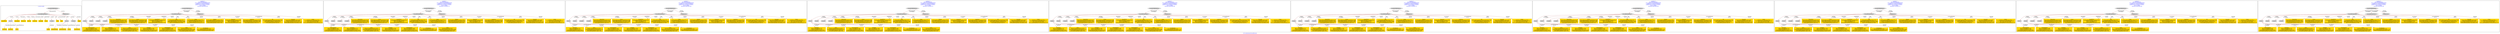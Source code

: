 digraph n0 {
fontcolor="blue"
remincross="true"
label="s23-s-national-portrait-gallery.json"
subgraph cluster_0 {
label="1-correct model"
n2[style="filled",color="white",fillcolor="lightgray",label="CulturalHeritageObject1"];
n3[shape="plaintext",style="filled",fillcolor="gold",label="DateOfWork"];
n4[style="filled",color="white",fillcolor="lightgray",label="Person1"];
n5[shape="plaintext",style="filled",fillcolor="gold",label="Description"];
n6[shape="plaintext",style="filled",fillcolor="gold",label="Dimension"];
n7[shape="plaintext",style="filled",fillcolor="gold",label="Medium"];
n8[shape="plaintext",style="filled",fillcolor="gold",label="CreditLine"];
n9[shape="plaintext",style="filled",fillcolor="gold",label="Copyright"];
n10[shape="plaintext",style="filled",fillcolor="gold",label="Owner"];
n11[style="filled",color="white",fillcolor="lightgray",label="Concept1"];
n12[shape="plaintext",style="filled",fillcolor="gold",label="Title"];
n13[shape="plaintext",style="filled",fillcolor="gold",label="Ref"];
n14[style="filled",color="white",fillcolor="lightgray",label="Person2"];
n15[style="filled",color="white",fillcolor="lightgray",label="Concept2"];
n16[shape="plaintext",style="filled",fillcolor="gold",label="birthDate"];
n17[shape="plaintext",style="filled",fillcolor="gold",label="deathDate"];
n18[shape="plaintext",style="filled",fillcolor="gold",label="Artist"];
n19[shape="plaintext",style="filled",fillcolor="gold",label="sitterBirthDate"];
n20[shape="plaintext",style="filled",fillcolor="gold",label="sitterDeathDate"];
n21[shape="plaintext",style="filled",fillcolor="gold",label="values"];
n22[style="filled",color="white",fillcolor="lightgray",label="EuropeanaAggregation1"];
n23[style="filled",color="white",fillcolor="lightgray",label="WebResource1"];
n24[shape="plaintext",style="filled",fillcolor="gold",label="Image"];
n25[shape="plaintext",style="filled",fillcolor="gold",label="values"];
n26[shape="plaintext",style="filled",fillcolor="gold",label="Classification"];
}
subgraph cluster_1 {
label="candidate 0\nlink coherence:0.875\nnode coherence:0.9166666666666666\nconfidence:0.7624072379765219\nmapping score:0.6708024126588407\ncost:221.96664\n-precision:0.88-recall:0.88"
n28[style="filled",color="white",fillcolor="lightgray",label="CulturalHeritageObject1"];
n29[style="filled",color="white",fillcolor="lightgray",label="Person1"];
n30[style="filled",color="white",fillcolor="lightgray",label="Person2"];
n31[style="filled",color="white",fillcolor="lightgray",label="Concept1"];
n32[style="filled",color="white",fillcolor="lightgray",label="Concept2"];
n33[style="filled",color="white",fillcolor="lightgray",label="EuropeanaAggregation1"];
n34[style="filled",color="white",fillcolor="lightgray",label="WebResource1"];
n35[shape="plaintext",style="filled",fillcolor="gold",label="sitterDeathDate\n[Person,dateOfBirth,0.442]\n[Person,dateOfDeath,0.438]\n[CulturalHeritageObject,extent,0.093]\n[CulturalHeritageObject,description,0.027]"];
n36[shape="plaintext",style="filled",fillcolor="gold",label="deathDate\n[Person,dateOfDeath,0.72]\n[Person,dateOfBirth,0.215]\n[CulturalHeritageObject,extent,0.041]\n[CulturalHeritageObject,description,0.023]"];
n37[shape="plaintext",style="filled",fillcolor="gold",label="Classification\n[Concept,prefLabel,0.819]\n[CulturalHeritageObject,description,0.091]\n[Person,biographicalInformation,0.09]"];
n38[shape="plaintext",style="filled",fillcolor="gold",label="Artist\n[Person,nameOfThePerson,0.823]\n[CulturalHeritageObject,description,0.075]\n[CulturalHeritageObject,title,0.06]\n[CulturalHeritageObject,rights,0.042]"];
n39[shape="plaintext",style="filled",fillcolor="gold",label="Description\n[CulturalHeritageObject,description,0.811]\n[Person,biographicalInformation,0.138]\n[CulturalHeritageObject,provenance,0.029]\n[CulturalHeritageObject,title,0.021]"];
n40[shape="plaintext",style="filled",fillcolor="gold",label="Owner\n[CulturalHeritageObject,rightsHolder,0.508]\n[CulturalHeritageObject,provenance,0.436]\n[CulturalHeritageObject,description,0.043]\n[CulturalHeritageObject,title,0.013]"];
n41[shape="plaintext",style="filled",fillcolor="gold",label="DateOfWork\n[CulturalHeritageObject,created,0.819]\n[Person,dateOfDeath,0.07]\n[Person,dateOfBirth,0.07]\n[CulturalHeritageObject,description,0.041]"];
n42[shape="plaintext",style="filled",fillcolor="gold",label="Title\n[CulturalHeritageObject,title,0.707]\n[CulturalHeritageObject,description,0.142]\n[CulturalHeritageObject,provenance,0.082]\n[Person,nameOfThePerson,0.069]"];
n43[shape="plaintext",style="filled",fillcolor="gold",label="values\n[CulturalHeritageObject,title,0.577]\n[CulturalHeritageObject,description,0.205]\n[Person,nameOfThePerson,0.142]\n[CulturalHeritageObject,provenance,0.076]"];
n44[shape="plaintext",style="filled",fillcolor="gold",label="Medium\n[CulturalHeritageObject,medium,0.892]\n[CulturalHeritageObject,description,0.103]\n[Person,biographicalInformation,0.004]\n[CulturalHeritageObject,extent,0.001]"];
n45[shape="plaintext",style="filled",fillcolor="gold",label="Image\n[WebResource,classLink,0.976]\n[Document,columnSubClassOfLink,0.015]\n[Document,classLink,0.009]\n[CulturalHeritageObject,accessionNumber,0.0]"];
n46[shape="plaintext",style="filled",fillcolor="gold",label="Dimension\n[CulturalHeritageObject,extent,0.958]\n[Person,dateOfDeath,0.026]\n[Person,dateOfBirth,0.014]\n[Person,biographicalInformation,0.003]"];
n47[shape="plaintext",style="filled",fillcolor="gold",label="CreditLine\n[CulturalHeritageObject,provenance,0.631]\n[CulturalHeritageObject,rightsHolder,0.293]\n[CulturalHeritageObject,description,0.06]\n[CulturalHeritageObject,title,0.017]"];
n48[shape="plaintext",style="filled",fillcolor="gold",label="Ref\n[CulturalHeritageObject,accessionNumber,0.999]\n[CulturalHeritageObject,extent,0.001]\n[CulturalHeritageObject,rightsHolder,0.0]\n[CulturalHeritageObject,title,0.0]"];
n49[shape="plaintext",style="filled",fillcolor="gold",label="sitterBirthDate\n[Person,dateOfBirth,0.468]\n[Person,dateOfDeath,0.431]\n[CulturalHeritageObject,extent,0.081]\n[CulturalHeritageObject,description,0.02]"];
n50[shape="plaintext",style="filled",fillcolor="gold",label="Copyright\n[CulturalHeritageObject,rights,0.835]\n[Person,nameOfThePerson,0.098]\n[CulturalHeritageObject,provenance,0.037]\n[CulturalHeritageObject,description,0.03]"];
n51[shape="plaintext",style="filled",fillcolor="gold",label="values\n[Concept,prefLabel,0.941]\n[CulturalHeritageObject,description,0.048]\n[Person,biographicalInformation,0.008]\n[CulturalHeritageObject,title,0.002]"];
n52[shape="plaintext",style="filled",fillcolor="gold",label="birthDate\n[Person,dateOfBirth,0.796]\n[Person,dateOfDeath,0.151]\n[CulturalHeritageObject,description,0.028]\n[CulturalHeritageObject,extent,0.025]"];
}
subgraph cluster_2 {
label="candidate 1\nlink coherence:0.875\nnode coherence:0.9166666666666666\nconfidence:0.7624072379765219\nmapping score:0.6708024126588407\ncost:221.96664\n-precision:0.79-recall:0.79"
n54[style="filled",color="white",fillcolor="lightgray",label="CulturalHeritageObject1"];
n55[style="filled",color="white",fillcolor="lightgray",label="Person1"];
n56[style="filled",color="white",fillcolor="lightgray",label="Person2"];
n57[style="filled",color="white",fillcolor="lightgray",label="Concept1"];
n58[style="filled",color="white",fillcolor="lightgray",label="Concept2"];
n59[style="filled",color="white",fillcolor="lightgray",label="EuropeanaAggregation1"];
n60[style="filled",color="white",fillcolor="lightgray",label="WebResource1"];
n61[shape="plaintext",style="filled",fillcolor="gold",label="sitterDeathDate\n[Person,dateOfBirth,0.442]\n[Person,dateOfDeath,0.438]\n[CulturalHeritageObject,extent,0.093]\n[CulturalHeritageObject,description,0.027]"];
n62[shape="plaintext",style="filled",fillcolor="gold",label="deathDate\n[Person,dateOfDeath,0.72]\n[Person,dateOfBirth,0.215]\n[CulturalHeritageObject,extent,0.041]\n[CulturalHeritageObject,description,0.023]"];
n63[shape="plaintext",style="filled",fillcolor="gold",label="values\n[Concept,prefLabel,0.941]\n[CulturalHeritageObject,description,0.048]\n[Person,biographicalInformation,0.008]\n[CulturalHeritageObject,title,0.002]"];
n64[shape="plaintext",style="filled",fillcolor="gold",label="Artist\n[Person,nameOfThePerson,0.823]\n[CulturalHeritageObject,description,0.075]\n[CulturalHeritageObject,title,0.06]\n[CulturalHeritageObject,rights,0.042]"];
n65[shape="plaintext",style="filled",fillcolor="gold",label="Description\n[CulturalHeritageObject,description,0.811]\n[Person,biographicalInformation,0.138]\n[CulturalHeritageObject,provenance,0.029]\n[CulturalHeritageObject,title,0.021]"];
n66[shape="plaintext",style="filled",fillcolor="gold",label="Owner\n[CulturalHeritageObject,rightsHolder,0.508]\n[CulturalHeritageObject,provenance,0.436]\n[CulturalHeritageObject,description,0.043]\n[CulturalHeritageObject,title,0.013]"];
n67[shape="plaintext",style="filled",fillcolor="gold",label="DateOfWork\n[CulturalHeritageObject,created,0.819]\n[Person,dateOfDeath,0.07]\n[Person,dateOfBirth,0.07]\n[CulturalHeritageObject,description,0.041]"];
n68[shape="plaintext",style="filled",fillcolor="gold",label="Title\n[CulturalHeritageObject,title,0.707]\n[CulturalHeritageObject,description,0.142]\n[CulturalHeritageObject,provenance,0.082]\n[Person,nameOfThePerson,0.069]"];
n69[shape="plaintext",style="filled",fillcolor="gold",label="values\n[CulturalHeritageObject,title,0.577]\n[CulturalHeritageObject,description,0.205]\n[Person,nameOfThePerson,0.142]\n[CulturalHeritageObject,provenance,0.076]"];
n70[shape="plaintext",style="filled",fillcolor="gold",label="Medium\n[CulturalHeritageObject,medium,0.892]\n[CulturalHeritageObject,description,0.103]\n[Person,biographicalInformation,0.004]\n[CulturalHeritageObject,extent,0.001]"];
n71[shape="plaintext",style="filled",fillcolor="gold",label="Image\n[WebResource,classLink,0.976]\n[Document,columnSubClassOfLink,0.015]\n[Document,classLink,0.009]\n[CulturalHeritageObject,accessionNumber,0.0]"];
n72[shape="plaintext",style="filled",fillcolor="gold",label="Dimension\n[CulturalHeritageObject,extent,0.958]\n[Person,dateOfDeath,0.026]\n[Person,dateOfBirth,0.014]\n[Person,biographicalInformation,0.003]"];
n73[shape="plaintext",style="filled",fillcolor="gold",label="CreditLine\n[CulturalHeritageObject,provenance,0.631]\n[CulturalHeritageObject,rightsHolder,0.293]\n[CulturalHeritageObject,description,0.06]\n[CulturalHeritageObject,title,0.017]"];
n74[shape="plaintext",style="filled",fillcolor="gold",label="Ref\n[CulturalHeritageObject,accessionNumber,0.999]\n[CulturalHeritageObject,extent,0.001]\n[CulturalHeritageObject,rightsHolder,0.0]\n[CulturalHeritageObject,title,0.0]"];
n75[shape="plaintext",style="filled",fillcolor="gold",label="sitterBirthDate\n[Person,dateOfBirth,0.468]\n[Person,dateOfDeath,0.431]\n[CulturalHeritageObject,extent,0.081]\n[CulturalHeritageObject,description,0.02]"];
n76[shape="plaintext",style="filled",fillcolor="gold",label="Classification\n[Concept,prefLabel,0.819]\n[CulturalHeritageObject,description,0.091]\n[Person,biographicalInformation,0.09]"];
n77[shape="plaintext",style="filled",fillcolor="gold",label="Copyright\n[CulturalHeritageObject,rights,0.835]\n[Person,nameOfThePerson,0.098]\n[CulturalHeritageObject,provenance,0.037]\n[CulturalHeritageObject,description,0.03]"];
n78[shape="plaintext",style="filled",fillcolor="gold",label="birthDate\n[Person,dateOfBirth,0.796]\n[Person,dateOfDeath,0.151]\n[CulturalHeritageObject,description,0.028]\n[CulturalHeritageObject,extent,0.025]"];
}
subgraph cluster_3 {
label="candidate 2\nlink coherence:0.875\nnode coherence:0.9166666666666666\nconfidence:0.7624072379765219\nmapping score:0.6708024126588407\ncost:221.96664\n-precision:0.88-recall:0.88"
n80[style="filled",color="white",fillcolor="lightgray",label="CulturalHeritageObject1"];
n81[style="filled",color="white",fillcolor="lightgray",label="Person1"];
n82[style="filled",color="white",fillcolor="lightgray",label="Person2"];
n83[style="filled",color="white",fillcolor="lightgray",label="Concept1"];
n84[style="filled",color="white",fillcolor="lightgray",label="Concept2"];
n85[style="filled",color="white",fillcolor="lightgray",label="EuropeanaAggregation1"];
n86[style="filled",color="white",fillcolor="lightgray",label="WebResource1"];
n87[shape="plaintext",style="filled",fillcolor="gold",label="deathDate\n[Person,dateOfDeath,0.72]\n[Person,dateOfBirth,0.215]\n[CulturalHeritageObject,extent,0.041]\n[CulturalHeritageObject,description,0.023]"];
n88[shape="plaintext",style="filled",fillcolor="gold",label="Classification\n[Concept,prefLabel,0.819]\n[CulturalHeritageObject,description,0.091]\n[Person,biographicalInformation,0.09]"];
n89[shape="plaintext",style="filled",fillcolor="gold",label="Artist\n[Person,nameOfThePerson,0.823]\n[CulturalHeritageObject,description,0.075]\n[CulturalHeritageObject,title,0.06]\n[CulturalHeritageObject,rights,0.042]"];
n90[shape="plaintext",style="filled",fillcolor="gold",label="Description\n[CulturalHeritageObject,description,0.811]\n[Person,biographicalInformation,0.138]\n[CulturalHeritageObject,provenance,0.029]\n[CulturalHeritageObject,title,0.021]"];
n91[shape="plaintext",style="filled",fillcolor="gold",label="Owner\n[CulturalHeritageObject,rightsHolder,0.508]\n[CulturalHeritageObject,provenance,0.436]\n[CulturalHeritageObject,description,0.043]\n[CulturalHeritageObject,title,0.013]"];
n92[shape="plaintext",style="filled",fillcolor="gold",label="DateOfWork\n[CulturalHeritageObject,created,0.819]\n[Person,dateOfDeath,0.07]\n[Person,dateOfBirth,0.07]\n[CulturalHeritageObject,description,0.041]"];
n93[shape="plaintext",style="filled",fillcolor="gold",label="Title\n[CulturalHeritageObject,title,0.707]\n[CulturalHeritageObject,description,0.142]\n[CulturalHeritageObject,provenance,0.082]\n[Person,nameOfThePerson,0.069]"];
n94[shape="plaintext",style="filled",fillcolor="gold",label="values\n[CulturalHeritageObject,title,0.577]\n[CulturalHeritageObject,description,0.205]\n[Person,nameOfThePerson,0.142]\n[CulturalHeritageObject,provenance,0.076]"];
n95[shape="plaintext",style="filled",fillcolor="gold",label="sitterDeathDate\n[Person,dateOfBirth,0.442]\n[Person,dateOfDeath,0.438]\n[CulturalHeritageObject,extent,0.093]\n[CulturalHeritageObject,description,0.027]"];
n96[shape="plaintext",style="filled",fillcolor="gold",label="Medium\n[CulturalHeritageObject,medium,0.892]\n[CulturalHeritageObject,description,0.103]\n[Person,biographicalInformation,0.004]\n[CulturalHeritageObject,extent,0.001]"];
n97[shape="plaintext",style="filled",fillcolor="gold",label="Image\n[WebResource,classLink,0.976]\n[Document,columnSubClassOfLink,0.015]\n[Document,classLink,0.009]\n[CulturalHeritageObject,accessionNumber,0.0]"];
n98[shape="plaintext",style="filled",fillcolor="gold",label="Dimension\n[CulturalHeritageObject,extent,0.958]\n[Person,dateOfDeath,0.026]\n[Person,dateOfBirth,0.014]\n[Person,biographicalInformation,0.003]"];
n99[shape="plaintext",style="filled",fillcolor="gold",label="CreditLine\n[CulturalHeritageObject,provenance,0.631]\n[CulturalHeritageObject,rightsHolder,0.293]\n[CulturalHeritageObject,description,0.06]\n[CulturalHeritageObject,title,0.017]"];
n100[shape="plaintext",style="filled",fillcolor="gold",label="Ref\n[CulturalHeritageObject,accessionNumber,0.999]\n[CulturalHeritageObject,extent,0.001]\n[CulturalHeritageObject,rightsHolder,0.0]\n[CulturalHeritageObject,title,0.0]"];
n101[shape="plaintext",style="filled",fillcolor="gold",label="sitterBirthDate\n[Person,dateOfBirth,0.468]\n[Person,dateOfDeath,0.431]\n[CulturalHeritageObject,extent,0.081]\n[CulturalHeritageObject,description,0.02]"];
n102[shape="plaintext",style="filled",fillcolor="gold",label="Copyright\n[CulturalHeritageObject,rights,0.835]\n[Person,nameOfThePerson,0.098]\n[CulturalHeritageObject,provenance,0.037]\n[CulturalHeritageObject,description,0.03]"];
n103[shape="plaintext",style="filled",fillcolor="gold",label="values\n[Concept,prefLabel,0.941]\n[CulturalHeritageObject,description,0.048]\n[Person,biographicalInformation,0.008]\n[CulturalHeritageObject,title,0.002]"];
n104[shape="plaintext",style="filled",fillcolor="gold",label="birthDate\n[Person,dateOfBirth,0.796]\n[Person,dateOfDeath,0.151]\n[CulturalHeritageObject,description,0.028]\n[CulturalHeritageObject,extent,0.025]"];
}
subgraph cluster_4 {
label="candidate 3\nlink coherence:0.875\nnode coherence:0.9166666666666666\nconfidence:0.7624072379765219\nmapping score:0.6708024126588407\ncost:221.96664\n-precision:0.79-recall:0.79"
n106[style="filled",color="white",fillcolor="lightgray",label="CulturalHeritageObject1"];
n107[style="filled",color="white",fillcolor="lightgray",label="Person1"];
n108[style="filled",color="white",fillcolor="lightgray",label="Person2"];
n109[style="filled",color="white",fillcolor="lightgray",label="Concept1"];
n110[style="filled",color="white",fillcolor="lightgray",label="Concept2"];
n111[style="filled",color="white",fillcolor="lightgray",label="EuropeanaAggregation1"];
n112[style="filled",color="white",fillcolor="lightgray",label="WebResource1"];
n113[shape="plaintext",style="filled",fillcolor="gold",label="deathDate\n[Person,dateOfDeath,0.72]\n[Person,dateOfBirth,0.215]\n[CulturalHeritageObject,extent,0.041]\n[CulturalHeritageObject,description,0.023]"];
n114[shape="plaintext",style="filled",fillcolor="gold",label="values\n[Concept,prefLabel,0.941]\n[CulturalHeritageObject,description,0.048]\n[Person,biographicalInformation,0.008]\n[CulturalHeritageObject,title,0.002]"];
n115[shape="plaintext",style="filled",fillcolor="gold",label="Artist\n[Person,nameOfThePerson,0.823]\n[CulturalHeritageObject,description,0.075]\n[CulturalHeritageObject,title,0.06]\n[CulturalHeritageObject,rights,0.042]"];
n116[shape="plaintext",style="filled",fillcolor="gold",label="Description\n[CulturalHeritageObject,description,0.811]\n[Person,biographicalInformation,0.138]\n[CulturalHeritageObject,provenance,0.029]\n[CulturalHeritageObject,title,0.021]"];
n117[shape="plaintext",style="filled",fillcolor="gold",label="Owner\n[CulturalHeritageObject,rightsHolder,0.508]\n[CulturalHeritageObject,provenance,0.436]\n[CulturalHeritageObject,description,0.043]\n[CulturalHeritageObject,title,0.013]"];
n118[shape="plaintext",style="filled",fillcolor="gold",label="DateOfWork\n[CulturalHeritageObject,created,0.819]\n[Person,dateOfDeath,0.07]\n[Person,dateOfBirth,0.07]\n[CulturalHeritageObject,description,0.041]"];
n119[shape="plaintext",style="filled",fillcolor="gold",label="Title\n[CulturalHeritageObject,title,0.707]\n[CulturalHeritageObject,description,0.142]\n[CulturalHeritageObject,provenance,0.082]\n[Person,nameOfThePerson,0.069]"];
n120[shape="plaintext",style="filled",fillcolor="gold",label="values\n[CulturalHeritageObject,title,0.577]\n[CulturalHeritageObject,description,0.205]\n[Person,nameOfThePerson,0.142]\n[CulturalHeritageObject,provenance,0.076]"];
n121[shape="plaintext",style="filled",fillcolor="gold",label="sitterDeathDate\n[Person,dateOfBirth,0.442]\n[Person,dateOfDeath,0.438]\n[CulturalHeritageObject,extent,0.093]\n[CulturalHeritageObject,description,0.027]"];
n122[shape="plaintext",style="filled",fillcolor="gold",label="Medium\n[CulturalHeritageObject,medium,0.892]\n[CulturalHeritageObject,description,0.103]\n[Person,biographicalInformation,0.004]\n[CulturalHeritageObject,extent,0.001]"];
n123[shape="plaintext",style="filled",fillcolor="gold",label="Image\n[WebResource,classLink,0.976]\n[Document,columnSubClassOfLink,0.015]\n[Document,classLink,0.009]\n[CulturalHeritageObject,accessionNumber,0.0]"];
n124[shape="plaintext",style="filled",fillcolor="gold",label="Dimension\n[CulturalHeritageObject,extent,0.958]\n[Person,dateOfDeath,0.026]\n[Person,dateOfBirth,0.014]\n[Person,biographicalInformation,0.003]"];
n125[shape="plaintext",style="filled",fillcolor="gold",label="CreditLine\n[CulturalHeritageObject,provenance,0.631]\n[CulturalHeritageObject,rightsHolder,0.293]\n[CulturalHeritageObject,description,0.06]\n[CulturalHeritageObject,title,0.017]"];
n126[shape="plaintext",style="filled",fillcolor="gold",label="Ref\n[CulturalHeritageObject,accessionNumber,0.999]\n[CulturalHeritageObject,extent,0.001]\n[CulturalHeritageObject,rightsHolder,0.0]\n[CulturalHeritageObject,title,0.0]"];
n127[shape="plaintext",style="filled",fillcolor="gold",label="sitterBirthDate\n[Person,dateOfBirth,0.468]\n[Person,dateOfDeath,0.431]\n[CulturalHeritageObject,extent,0.081]\n[CulturalHeritageObject,description,0.02]"];
n128[shape="plaintext",style="filled",fillcolor="gold",label="Classification\n[Concept,prefLabel,0.819]\n[CulturalHeritageObject,description,0.091]\n[Person,biographicalInformation,0.09]"];
n129[shape="plaintext",style="filled",fillcolor="gold",label="Copyright\n[CulturalHeritageObject,rights,0.835]\n[Person,nameOfThePerson,0.098]\n[CulturalHeritageObject,provenance,0.037]\n[CulturalHeritageObject,description,0.03]"];
n130[shape="plaintext",style="filled",fillcolor="gold",label="birthDate\n[Person,dateOfBirth,0.796]\n[Person,dateOfDeath,0.151]\n[CulturalHeritageObject,description,0.028]\n[CulturalHeritageObject,extent,0.025]"];
}
subgraph cluster_5 {
label="candidate 4\nlink coherence:0.875\nnode coherence:0.9166666666666666\nconfidence:0.7624072379765219\nmapping score:0.6708024126588407\ncost:221.96664\n-precision:0.88-recall:0.88"
n132[style="filled",color="white",fillcolor="lightgray",label="CulturalHeritageObject1"];
n133[style="filled",color="white",fillcolor="lightgray",label="Person1"];
n134[style="filled",color="white",fillcolor="lightgray",label="Person2"];
n135[style="filled",color="white",fillcolor="lightgray",label="Concept1"];
n136[style="filled",color="white",fillcolor="lightgray",label="Concept2"];
n137[style="filled",color="white",fillcolor="lightgray",label="EuropeanaAggregation1"];
n138[style="filled",color="white",fillcolor="lightgray",label="WebResource1"];
n139[shape="plaintext",style="filled",fillcolor="gold",label="deathDate\n[Person,dateOfDeath,0.72]\n[Person,dateOfBirth,0.215]\n[CulturalHeritageObject,extent,0.041]\n[CulturalHeritageObject,description,0.023]"];
n140[shape="plaintext",style="filled",fillcolor="gold",label="Classification\n[Concept,prefLabel,0.819]\n[CulturalHeritageObject,description,0.091]\n[Person,biographicalInformation,0.09]"];
n141[shape="plaintext",style="filled",fillcolor="gold",label="Artist\n[Person,nameOfThePerson,0.823]\n[CulturalHeritageObject,description,0.075]\n[CulturalHeritageObject,title,0.06]\n[CulturalHeritageObject,rights,0.042]"];
n142[shape="plaintext",style="filled",fillcolor="gold",label="Description\n[CulturalHeritageObject,description,0.811]\n[Person,biographicalInformation,0.138]\n[CulturalHeritageObject,provenance,0.029]\n[CulturalHeritageObject,title,0.021]"];
n143[shape="plaintext",style="filled",fillcolor="gold",label="Owner\n[CulturalHeritageObject,rightsHolder,0.508]\n[CulturalHeritageObject,provenance,0.436]\n[CulturalHeritageObject,description,0.043]\n[CulturalHeritageObject,title,0.013]"];
n144[shape="plaintext",style="filled",fillcolor="gold",label="DateOfWork\n[CulturalHeritageObject,created,0.819]\n[Person,dateOfDeath,0.07]\n[Person,dateOfBirth,0.07]\n[CulturalHeritageObject,description,0.041]"];
n145[shape="plaintext",style="filled",fillcolor="gold",label="Title\n[CulturalHeritageObject,title,0.707]\n[CulturalHeritageObject,description,0.142]\n[CulturalHeritageObject,provenance,0.082]\n[Person,nameOfThePerson,0.069]"];
n146[shape="plaintext",style="filled",fillcolor="gold",label="values\n[CulturalHeritageObject,title,0.577]\n[CulturalHeritageObject,description,0.205]\n[Person,nameOfThePerson,0.142]\n[CulturalHeritageObject,provenance,0.076]"];
n147[shape="plaintext",style="filled",fillcolor="gold",label="Medium\n[CulturalHeritageObject,medium,0.892]\n[CulturalHeritageObject,description,0.103]\n[Person,biographicalInformation,0.004]\n[CulturalHeritageObject,extent,0.001]"];
n148[shape="plaintext",style="filled",fillcolor="gold",label="Image\n[WebResource,classLink,0.976]\n[Document,columnSubClassOfLink,0.015]\n[Document,classLink,0.009]\n[CulturalHeritageObject,accessionNumber,0.0]"];
n149[shape="plaintext",style="filled",fillcolor="gold",label="Dimension\n[CulturalHeritageObject,extent,0.958]\n[Person,dateOfDeath,0.026]\n[Person,dateOfBirth,0.014]\n[Person,biographicalInformation,0.003]"];
n150[shape="plaintext",style="filled",fillcolor="gold",label="CreditLine\n[CulturalHeritageObject,provenance,0.631]\n[CulturalHeritageObject,rightsHolder,0.293]\n[CulturalHeritageObject,description,0.06]\n[CulturalHeritageObject,title,0.017]"];
n151[shape="plaintext",style="filled",fillcolor="gold",label="Ref\n[CulturalHeritageObject,accessionNumber,0.999]\n[CulturalHeritageObject,extent,0.001]\n[CulturalHeritageObject,rightsHolder,0.0]\n[CulturalHeritageObject,title,0.0]"];
n152[shape="plaintext",style="filled",fillcolor="gold",label="sitterBirthDate\n[Person,dateOfBirth,0.468]\n[Person,dateOfDeath,0.431]\n[CulturalHeritageObject,extent,0.081]\n[CulturalHeritageObject,description,0.02]"];
n153[shape="plaintext",style="filled",fillcolor="gold",label="Copyright\n[CulturalHeritageObject,rights,0.835]\n[Person,nameOfThePerson,0.098]\n[CulturalHeritageObject,provenance,0.037]\n[CulturalHeritageObject,description,0.03]"];
n154[shape="plaintext",style="filled",fillcolor="gold",label="values\n[Concept,prefLabel,0.941]\n[CulturalHeritageObject,description,0.048]\n[Person,biographicalInformation,0.008]\n[CulturalHeritageObject,title,0.002]"];
n155[shape="plaintext",style="filled",fillcolor="gold",label="birthDate\n[Person,dateOfBirth,0.796]\n[Person,dateOfDeath,0.151]\n[CulturalHeritageObject,description,0.028]\n[CulturalHeritageObject,extent,0.025]"];
n156[shape="plaintext",style="filled",fillcolor="gold",label="sitterDeathDate\n[Person,dateOfBirth,0.442]\n[Person,dateOfDeath,0.438]\n[CulturalHeritageObject,extent,0.093]\n[CulturalHeritageObject,description,0.027]"];
}
subgraph cluster_6 {
label="candidate 5\nlink coherence:0.875\nnode coherence:0.9166666666666666\nconfidence:0.7624072379765219\nmapping score:0.6708024126588407\ncost:221.96664\n-precision:0.79-recall:0.79"
n158[style="filled",color="white",fillcolor="lightgray",label="CulturalHeritageObject1"];
n159[style="filled",color="white",fillcolor="lightgray",label="Person1"];
n160[style="filled",color="white",fillcolor="lightgray",label="Person2"];
n161[style="filled",color="white",fillcolor="lightgray",label="Concept1"];
n162[style="filled",color="white",fillcolor="lightgray",label="Concept2"];
n163[style="filled",color="white",fillcolor="lightgray",label="EuropeanaAggregation1"];
n164[style="filled",color="white",fillcolor="lightgray",label="WebResource1"];
n165[shape="plaintext",style="filled",fillcolor="gold",label="deathDate\n[Person,dateOfDeath,0.72]\n[Person,dateOfBirth,0.215]\n[CulturalHeritageObject,extent,0.041]\n[CulturalHeritageObject,description,0.023]"];
n166[shape="plaintext",style="filled",fillcolor="gold",label="values\n[Concept,prefLabel,0.941]\n[CulturalHeritageObject,description,0.048]\n[Person,biographicalInformation,0.008]\n[CulturalHeritageObject,title,0.002]"];
n167[shape="plaintext",style="filled",fillcolor="gold",label="Artist\n[Person,nameOfThePerson,0.823]\n[CulturalHeritageObject,description,0.075]\n[CulturalHeritageObject,title,0.06]\n[CulturalHeritageObject,rights,0.042]"];
n168[shape="plaintext",style="filled",fillcolor="gold",label="Description\n[CulturalHeritageObject,description,0.811]\n[Person,biographicalInformation,0.138]\n[CulturalHeritageObject,provenance,0.029]\n[CulturalHeritageObject,title,0.021]"];
n169[shape="plaintext",style="filled",fillcolor="gold",label="Owner\n[CulturalHeritageObject,rightsHolder,0.508]\n[CulturalHeritageObject,provenance,0.436]\n[CulturalHeritageObject,description,0.043]\n[CulturalHeritageObject,title,0.013]"];
n170[shape="plaintext",style="filled",fillcolor="gold",label="DateOfWork\n[CulturalHeritageObject,created,0.819]\n[Person,dateOfDeath,0.07]\n[Person,dateOfBirth,0.07]\n[CulturalHeritageObject,description,0.041]"];
n171[shape="plaintext",style="filled",fillcolor="gold",label="Title\n[CulturalHeritageObject,title,0.707]\n[CulturalHeritageObject,description,0.142]\n[CulturalHeritageObject,provenance,0.082]\n[Person,nameOfThePerson,0.069]"];
n172[shape="plaintext",style="filled",fillcolor="gold",label="values\n[CulturalHeritageObject,title,0.577]\n[CulturalHeritageObject,description,0.205]\n[Person,nameOfThePerson,0.142]\n[CulturalHeritageObject,provenance,0.076]"];
n173[shape="plaintext",style="filled",fillcolor="gold",label="Medium\n[CulturalHeritageObject,medium,0.892]\n[CulturalHeritageObject,description,0.103]\n[Person,biographicalInformation,0.004]\n[CulturalHeritageObject,extent,0.001]"];
n174[shape="plaintext",style="filled",fillcolor="gold",label="Image\n[WebResource,classLink,0.976]\n[Document,columnSubClassOfLink,0.015]\n[Document,classLink,0.009]\n[CulturalHeritageObject,accessionNumber,0.0]"];
n175[shape="plaintext",style="filled",fillcolor="gold",label="Dimension\n[CulturalHeritageObject,extent,0.958]\n[Person,dateOfDeath,0.026]\n[Person,dateOfBirth,0.014]\n[Person,biographicalInformation,0.003]"];
n176[shape="plaintext",style="filled",fillcolor="gold",label="CreditLine\n[CulturalHeritageObject,provenance,0.631]\n[CulturalHeritageObject,rightsHolder,0.293]\n[CulturalHeritageObject,description,0.06]\n[CulturalHeritageObject,title,0.017]"];
n177[shape="plaintext",style="filled",fillcolor="gold",label="Ref\n[CulturalHeritageObject,accessionNumber,0.999]\n[CulturalHeritageObject,extent,0.001]\n[CulturalHeritageObject,rightsHolder,0.0]\n[CulturalHeritageObject,title,0.0]"];
n178[shape="plaintext",style="filled",fillcolor="gold",label="sitterBirthDate\n[Person,dateOfBirth,0.468]\n[Person,dateOfDeath,0.431]\n[CulturalHeritageObject,extent,0.081]\n[CulturalHeritageObject,description,0.02]"];
n179[shape="plaintext",style="filled",fillcolor="gold",label="Classification\n[Concept,prefLabel,0.819]\n[CulturalHeritageObject,description,0.091]\n[Person,biographicalInformation,0.09]"];
n180[shape="plaintext",style="filled",fillcolor="gold",label="Copyright\n[CulturalHeritageObject,rights,0.835]\n[Person,nameOfThePerson,0.098]\n[CulturalHeritageObject,provenance,0.037]\n[CulturalHeritageObject,description,0.03]"];
n181[shape="plaintext",style="filled",fillcolor="gold",label="birthDate\n[Person,dateOfBirth,0.796]\n[Person,dateOfDeath,0.151]\n[CulturalHeritageObject,description,0.028]\n[CulturalHeritageObject,extent,0.025]"];
n182[shape="plaintext",style="filled",fillcolor="gold",label="sitterDeathDate\n[Person,dateOfBirth,0.442]\n[Person,dateOfDeath,0.438]\n[CulturalHeritageObject,extent,0.093]\n[CulturalHeritageObject,description,0.027]"];
}
subgraph cluster_7 {
label="candidate 6\nlink coherence:0.875\nnode coherence:0.9166666666666666\nconfidence:0.7624072379765219\nmapping score:0.6708024126588407\ncost:221.96664\n-precision:0.88-recall:0.88"
n184[style="filled",color="white",fillcolor="lightgray",label="CulturalHeritageObject1"];
n185[style="filled",color="white",fillcolor="lightgray",label="Person1"];
n186[style="filled",color="white",fillcolor="lightgray",label="Person2"];
n187[style="filled",color="white",fillcolor="lightgray",label="Concept1"];
n188[style="filled",color="white",fillcolor="lightgray",label="Concept2"];
n189[style="filled",color="white",fillcolor="lightgray",label="EuropeanaAggregation1"];
n190[style="filled",color="white",fillcolor="lightgray",label="WebResource1"];
n191[shape="plaintext",style="filled",fillcolor="gold",label="deathDate\n[Person,dateOfDeath,0.72]\n[Person,dateOfBirth,0.215]\n[CulturalHeritageObject,extent,0.041]\n[CulturalHeritageObject,description,0.023]"];
n192[shape="plaintext",style="filled",fillcolor="gold",label="Classification\n[Concept,prefLabel,0.819]\n[CulturalHeritageObject,description,0.091]\n[Person,biographicalInformation,0.09]"];
n193[shape="plaintext",style="filled",fillcolor="gold",label="sitterDeathDate\n[Person,dateOfBirth,0.442]\n[Person,dateOfDeath,0.438]\n[CulturalHeritageObject,extent,0.093]\n[CulturalHeritageObject,description,0.027]"];
n194[shape="plaintext",style="filled",fillcolor="gold",label="Artist\n[Person,nameOfThePerson,0.823]\n[CulturalHeritageObject,description,0.075]\n[CulturalHeritageObject,title,0.06]\n[CulturalHeritageObject,rights,0.042]"];
n195[shape="plaintext",style="filled",fillcolor="gold",label="Description\n[CulturalHeritageObject,description,0.811]\n[Person,biographicalInformation,0.138]\n[CulturalHeritageObject,provenance,0.029]\n[CulturalHeritageObject,title,0.021]"];
n196[shape="plaintext",style="filled",fillcolor="gold",label="Owner\n[CulturalHeritageObject,rightsHolder,0.508]\n[CulturalHeritageObject,provenance,0.436]\n[CulturalHeritageObject,description,0.043]\n[CulturalHeritageObject,title,0.013]"];
n197[shape="plaintext",style="filled",fillcolor="gold",label="DateOfWork\n[CulturalHeritageObject,created,0.819]\n[Person,dateOfDeath,0.07]\n[Person,dateOfBirth,0.07]\n[CulturalHeritageObject,description,0.041]"];
n198[shape="plaintext",style="filled",fillcolor="gold",label="Title\n[CulturalHeritageObject,title,0.707]\n[CulturalHeritageObject,description,0.142]\n[CulturalHeritageObject,provenance,0.082]\n[Person,nameOfThePerson,0.069]"];
n199[shape="plaintext",style="filled",fillcolor="gold",label="values\n[CulturalHeritageObject,title,0.577]\n[CulturalHeritageObject,description,0.205]\n[Person,nameOfThePerson,0.142]\n[CulturalHeritageObject,provenance,0.076]"];
n200[shape="plaintext",style="filled",fillcolor="gold",label="Medium\n[CulturalHeritageObject,medium,0.892]\n[CulturalHeritageObject,description,0.103]\n[Person,biographicalInformation,0.004]\n[CulturalHeritageObject,extent,0.001]"];
n201[shape="plaintext",style="filled",fillcolor="gold",label="Image\n[WebResource,classLink,0.976]\n[Document,columnSubClassOfLink,0.015]\n[Document,classLink,0.009]\n[CulturalHeritageObject,accessionNumber,0.0]"];
n202[shape="plaintext",style="filled",fillcolor="gold",label="Dimension\n[CulturalHeritageObject,extent,0.958]\n[Person,dateOfDeath,0.026]\n[Person,dateOfBirth,0.014]\n[Person,biographicalInformation,0.003]"];
n203[shape="plaintext",style="filled",fillcolor="gold",label="CreditLine\n[CulturalHeritageObject,provenance,0.631]\n[CulturalHeritageObject,rightsHolder,0.293]\n[CulturalHeritageObject,description,0.06]\n[CulturalHeritageObject,title,0.017]"];
n204[shape="plaintext",style="filled",fillcolor="gold",label="Ref\n[CulturalHeritageObject,accessionNumber,0.999]\n[CulturalHeritageObject,extent,0.001]\n[CulturalHeritageObject,rightsHolder,0.0]\n[CulturalHeritageObject,title,0.0]"];
n205[shape="plaintext",style="filled",fillcolor="gold",label="sitterBirthDate\n[Person,dateOfBirth,0.468]\n[Person,dateOfDeath,0.431]\n[CulturalHeritageObject,extent,0.081]\n[CulturalHeritageObject,description,0.02]"];
n206[shape="plaintext",style="filled",fillcolor="gold",label="Copyright\n[CulturalHeritageObject,rights,0.835]\n[Person,nameOfThePerson,0.098]\n[CulturalHeritageObject,provenance,0.037]\n[CulturalHeritageObject,description,0.03]"];
n207[shape="plaintext",style="filled",fillcolor="gold",label="values\n[Concept,prefLabel,0.941]\n[CulturalHeritageObject,description,0.048]\n[Person,biographicalInformation,0.008]\n[CulturalHeritageObject,title,0.002]"];
n208[shape="plaintext",style="filled",fillcolor="gold",label="birthDate\n[Person,dateOfBirth,0.796]\n[Person,dateOfDeath,0.151]\n[CulturalHeritageObject,description,0.028]\n[CulturalHeritageObject,extent,0.025]"];
}
subgraph cluster_8 {
label="candidate 7\nlink coherence:0.875\nnode coherence:0.9166666666666666\nconfidence:0.7624072379765219\nmapping score:0.6708024126588407\ncost:221.96664\n-precision:0.79-recall:0.79"
n210[style="filled",color="white",fillcolor="lightgray",label="CulturalHeritageObject1"];
n211[style="filled",color="white",fillcolor="lightgray",label="Person1"];
n212[style="filled",color="white",fillcolor="lightgray",label="Person2"];
n213[style="filled",color="white",fillcolor="lightgray",label="Concept1"];
n214[style="filled",color="white",fillcolor="lightgray",label="Concept2"];
n215[style="filled",color="white",fillcolor="lightgray",label="EuropeanaAggregation1"];
n216[style="filled",color="white",fillcolor="lightgray",label="WebResource1"];
n217[shape="plaintext",style="filled",fillcolor="gold",label="deathDate\n[Person,dateOfDeath,0.72]\n[Person,dateOfBirth,0.215]\n[CulturalHeritageObject,extent,0.041]\n[CulturalHeritageObject,description,0.023]"];
n218[shape="plaintext",style="filled",fillcolor="gold",label="values\n[Concept,prefLabel,0.941]\n[CulturalHeritageObject,description,0.048]\n[Person,biographicalInformation,0.008]\n[CulturalHeritageObject,title,0.002]"];
n219[shape="plaintext",style="filled",fillcolor="gold",label="sitterDeathDate\n[Person,dateOfBirth,0.442]\n[Person,dateOfDeath,0.438]\n[CulturalHeritageObject,extent,0.093]\n[CulturalHeritageObject,description,0.027]"];
n220[shape="plaintext",style="filled",fillcolor="gold",label="Artist\n[Person,nameOfThePerson,0.823]\n[CulturalHeritageObject,description,0.075]\n[CulturalHeritageObject,title,0.06]\n[CulturalHeritageObject,rights,0.042]"];
n221[shape="plaintext",style="filled",fillcolor="gold",label="Description\n[CulturalHeritageObject,description,0.811]\n[Person,biographicalInformation,0.138]\n[CulturalHeritageObject,provenance,0.029]\n[CulturalHeritageObject,title,0.021]"];
n222[shape="plaintext",style="filled",fillcolor="gold",label="Owner\n[CulturalHeritageObject,rightsHolder,0.508]\n[CulturalHeritageObject,provenance,0.436]\n[CulturalHeritageObject,description,0.043]\n[CulturalHeritageObject,title,0.013]"];
n223[shape="plaintext",style="filled",fillcolor="gold",label="DateOfWork\n[CulturalHeritageObject,created,0.819]\n[Person,dateOfDeath,0.07]\n[Person,dateOfBirth,0.07]\n[CulturalHeritageObject,description,0.041]"];
n224[shape="plaintext",style="filled",fillcolor="gold",label="Title\n[CulturalHeritageObject,title,0.707]\n[CulturalHeritageObject,description,0.142]\n[CulturalHeritageObject,provenance,0.082]\n[Person,nameOfThePerson,0.069]"];
n225[shape="plaintext",style="filled",fillcolor="gold",label="values\n[CulturalHeritageObject,title,0.577]\n[CulturalHeritageObject,description,0.205]\n[Person,nameOfThePerson,0.142]\n[CulturalHeritageObject,provenance,0.076]"];
n226[shape="plaintext",style="filled",fillcolor="gold",label="Medium\n[CulturalHeritageObject,medium,0.892]\n[CulturalHeritageObject,description,0.103]\n[Person,biographicalInformation,0.004]\n[CulturalHeritageObject,extent,0.001]"];
n227[shape="plaintext",style="filled",fillcolor="gold",label="Image\n[WebResource,classLink,0.976]\n[Document,columnSubClassOfLink,0.015]\n[Document,classLink,0.009]\n[CulturalHeritageObject,accessionNumber,0.0]"];
n228[shape="plaintext",style="filled",fillcolor="gold",label="Dimension\n[CulturalHeritageObject,extent,0.958]\n[Person,dateOfDeath,0.026]\n[Person,dateOfBirth,0.014]\n[Person,biographicalInformation,0.003]"];
n229[shape="plaintext",style="filled",fillcolor="gold",label="CreditLine\n[CulturalHeritageObject,provenance,0.631]\n[CulturalHeritageObject,rightsHolder,0.293]\n[CulturalHeritageObject,description,0.06]\n[CulturalHeritageObject,title,0.017]"];
n230[shape="plaintext",style="filled",fillcolor="gold",label="Ref\n[CulturalHeritageObject,accessionNumber,0.999]\n[CulturalHeritageObject,extent,0.001]\n[CulturalHeritageObject,rightsHolder,0.0]\n[CulturalHeritageObject,title,0.0]"];
n231[shape="plaintext",style="filled",fillcolor="gold",label="sitterBirthDate\n[Person,dateOfBirth,0.468]\n[Person,dateOfDeath,0.431]\n[CulturalHeritageObject,extent,0.081]\n[CulturalHeritageObject,description,0.02]"];
n232[shape="plaintext",style="filled",fillcolor="gold",label="Classification\n[Concept,prefLabel,0.819]\n[CulturalHeritageObject,description,0.091]\n[Person,biographicalInformation,0.09]"];
n233[shape="plaintext",style="filled",fillcolor="gold",label="Copyright\n[CulturalHeritageObject,rights,0.835]\n[Person,nameOfThePerson,0.098]\n[CulturalHeritageObject,provenance,0.037]\n[CulturalHeritageObject,description,0.03]"];
n234[shape="plaintext",style="filled",fillcolor="gold",label="birthDate\n[Person,dateOfBirth,0.796]\n[Person,dateOfDeath,0.151]\n[CulturalHeritageObject,description,0.028]\n[CulturalHeritageObject,extent,0.025]"];
}
subgraph cluster_9 {
label="candidate 8\nlink coherence:0.875\nnode coherence:0.9166666666666666\nconfidence:0.7624072379765219\nmapping score:0.6708024126588407\ncost:221.96664\n-precision:0.88-recall:0.88"
n236[style="filled",color="white",fillcolor="lightgray",label="CulturalHeritageObject1"];
n237[style="filled",color="white",fillcolor="lightgray",label="Person1"];
n238[style="filled",color="white",fillcolor="lightgray",label="Person2"];
n239[style="filled",color="white",fillcolor="lightgray",label="Concept1"];
n240[style="filled",color="white",fillcolor="lightgray",label="Concept2"];
n241[style="filled",color="white",fillcolor="lightgray",label="EuropeanaAggregation1"];
n242[style="filled",color="white",fillcolor="lightgray",label="WebResource1"];
n243[shape="plaintext",style="filled",fillcolor="gold",label="sitterDeathDate\n[Person,dateOfBirth,0.442]\n[Person,dateOfDeath,0.438]\n[CulturalHeritageObject,extent,0.093]\n[CulturalHeritageObject,description,0.027]"];
n244[shape="plaintext",style="filled",fillcolor="gold",label="Classification\n[Concept,prefLabel,0.819]\n[CulturalHeritageObject,description,0.091]\n[Person,biographicalInformation,0.09]"];
n245[shape="plaintext",style="filled",fillcolor="gold",label="Description\n[CulturalHeritageObject,description,0.811]\n[Person,biographicalInformation,0.138]\n[CulturalHeritageObject,provenance,0.029]\n[CulturalHeritageObject,title,0.021]"];
n246[shape="plaintext",style="filled",fillcolor="gold",label="Owner\n[CulturalHeritageObject,rightsHolder,0.508]\n[CulturalHeritageObject,provenance,0.436]\n[CulturalHeritageObject,description,0.043]\n[CulturalHeritageObject,title,0.013]"];
n247[shape="plaintext",style="filled",fillcolor="gold",label="DateOfWork\n[CulturalHeritageObject,created,0.819]\n[Person,dateOfDeath,0.07]\n[Person,dateOfBirth,0.07]\n[CulturalHeritageObject,description,0.041]"];
n248[shape="plaintext",style="filled",fillcolor="gold",label="Title\n[CulturalHeritageObject,title,0.707]\n[CulturalHeritageObject,description,0.142]\n[CulturalHeritageObject,provenance,0.082]\n[Person,nameOfThePerson,0.069]"];
n249[shape="plaintext",style="filled",fillcolor="gold",label="values\n[CulturalHeritageObject,title,0.577]\n[CulturalHeritageObject,description,0.205]\n[Person,nameOfThePerson,0.142]\n[CulturalHeritageObject,provenance,0.076]"];
n250[shape="plaintext",style="filled",fillcolor="gold",label="Medium\n[CulturalHeritageObject,medium,0.892]\n[CulturalHeritageObject,description,0.103]\n[Person,biographicalInformation,0.004]\n[CulturalHeritageObject,extent,0.001]"];
n251[shape="plaintext",style="filled",fillcolor="gold",label="deathDate\n[Person,dateOfDeath,0.72]\n[Person,dateOfBirth,0.215]\n[CulturalHeritageObject,extent,0.041]\n[CulturalHeritageObject,description,0.023]"];
n252[shape="plaintext",style="filled",fillcolor="gold",label="Image\n[WebResource,classLink,0.976]\n[Document,columnSubClassOfLink,0.015]\n[Document,classLink,0.009]\n[CulturalHeritageObject,accessionNumber,0.0]"];
n253[shape="plaintext",style="filled",fillcolor="gold",label="Dimension\n[CulturalHeritageObject,extent,0.958]\n[Person,dateOfDeath,0.026]\n[Person,dateOfBirth,0.014]\n[Person,biographicalInformation,0.003]"];
n254[shape="plaintext",style="filled",fillcolor="gold",label="CreditLine\n[CulturalHeritageObject,provenance,0.631]\n[CulturalHeritageObject,rightsHolder,0.293]\n[CulturalHeritageObject,description,0.06]\n[CulturalHeritageObject,title,0.017]"];
n255[shape="plaintext",style="filled",fillcolor="gold",label="birthDate\n[Person,dateOfBirth,0.796]\n[Person,dateOfDeath,0.151]\n[CulturalHeritageObject,description,0.028]\n[CulturalHeritageObject,extent,0.025]"];
n256[shape="plaintext",style="filled",fillcolor="gold",label="Ref\n[CulturalHeritageObject,accessionNumber,0.999]\n[CulturalHeritageObject,extent,0.001]\n[CulturalHeritageObject,rightsHolder,0.0]\n[CulturalHeritageObject,title,0.0]"];
n257[shape="plaintext",style="filled",fillcolor="gold",label="Artist\n[Person,nameOfThePerson,0.823]\n[CulturalHeritageObject,description,0.075]\n[CulturalHeritageObject,title,0.06]\n[CulturalHeritageObject,rights,0.042]"];
n258[shape="plaintext",style="filled",fillcolor="gold",label="Copyright\n[CulturalHeritageObject,rights,0.835]\n[Person,nameOfThePerson,0.098]\n[CulturalHeritageObject,provenance,0.037]\n[CulturalHeritageObject,description,0.03]"];
n259[shape="plaintext",style="filled",fillcolor="gold",label="values\n[Concept,prefLabel,0.941]\n[CulturalHeritageObject,description,0.048]\n[Person,biographicalInformation,0.008]\n[CulturalHeritageObject,title,0.002]"];
n260[shape="plaintext",style="filled",fillcolor="gold",label="sitterBirthDate\n[Person,dateOfBirth,0.468]\n[Person,dateOfDeath,0.431]\n[CulturalHeritageObject,extent,0.081]\n[CulturalHeritageObject,description,0.02]"];
}
subgraph cluster_10 {
label="candidate 9\nlink coherence:0.84\nnode coherence:0.9166666666666666\nconfidence:0.7624072379765219\nmapping score:0.6708024126588407\ncost:222.96069\n-precision:0.84-recall:0.88"
n262[style="filled",color="white",fillcolor="lightgray",label="CulturalHeritageObject1"];
n263[style="filled",color="white",fillcolor="lightgray",label="Person1"];
n264[style="filled",color="white",fillcolor="lightgray",label="Person2"];
n265[style="filled",color="white",fillcolor="lightgray",label="Concept1"];
n266[style="filled",color="white",fillcolor="lightgray",label="Concept2"];
n267[style="filled",color="white",fillcolor="lightgray",label="EuropeanaAggregation1"];
n268[style="filled",color="white",fillcolor="lightgray",label="CulturalHeritageObject2"];
n269[style="filled",color="white",fillcolor="lightgray",label="WebResource1"];
n270[shape="plaintext",style="filled",fillcolor="gold",label="sitterDeathDate\n[Person,dateOfBirth,0.442]\n[Person,dateOfDeath,0.438]\n[CulturalHeritageObject,extent,0.093]\n[CulturalHeritageObject,description,0.027]"];
n271[shape="plaintext",style="filled",fillcolor="gold",label="deathDate\n[Person,dateOfDeath,0.72]\n[Person,dateOfBirth,0.215]\n[CulturalHeritageObject,extent,0.041]\n[CulturalHeritageObject,description,0.023]"];
n272[shape="plaintext",style="filled",fillcolor="gold",label="Classification\n[Concept,prefLabel,0.819]\n[CulturalHeritageObject,description,0.091]\n[Person,biographicalInformation,0.09]"];
n273[shape="plaintext",style="filled",fillcolor="gold",label="Artist\n[Person,nameOfThePerson,0.823]\n[CulturalHeritageObject,description,0.075]\n[CulturalHeritageObject,title,0.06]\n[CulturalHeritageObject,rights,0.042]"];
n274[shape="plaintext",style="filled",fillcolor="gold",label="Description\n[CulturalHeritageObject,description,0.811]\n[Person,biographicalInformation,0.138]\n[CulturalHeritageObject,provenance,0.029]\n[CulturalHeritageObject,title,0.021]"];
n275[shape="plaintext",style="filled",fillcolor="gold",label="Owner\n[CulturalHeritageObject,rightsHolder,0.508]\n[CulturalHeritageObject,provenance,0.436]\n[CulturalHeritageObject,description,0.043]\n[CulturalHeritageObject,title,0.013]"];
n276[shape="plaintext",style="filled",fillcolor="gold",label="DateOfWork\n[CulturalHeritageObject,created,0.819]\n[Person,dateOfDeath,0.07]\n[Person,dateOfBirth,0.07]\n[CulturalHeritageObject,description,0.041]"];
n277[shape="plaintext",style="filled",fillcolor="gold",label="Title\n[CulturalHeritageObject,title,0.707]\n[CulturalHeritageObject,description,0.142]\n[CulturalHeritageObject,provenance,0.082]\n[Person,nameOfThePerson,0.069]"];
n278[shape="plaintext",style="filled",fillcolor="gold",label="values\n[CulturalHeritageObject,title,0.577]\n[CulturalHeritageObject,description,0.205]\n[Person,nameOfThePerson,0.142]\n[CulturalHeritageObject,provenance,0.076]"];
n279[shape="plaintext",style="filled",fillcolor="gold",label="Medium\n[CulturalHeritageObject,medium,0.892]\n[CulturalHeritageObject,description,0.103]\n[Person,biographicalInformation,0.004]\n[CulturalHeritageObject,extent,0.001]"];
n280[shape="plaintext",style="filled",fillcolor="gold",label="Image\n[WebResource,classLink,0.976]\n[Document,columnSubClassOfLink,0.015]\n[Document,classLink,0.009]\n[CulturalHeritageObject,accessionNumber,0.0]"];
n281[shape="plaintext",style="filled",fillcolor="gold",label="Dimension\n[CulturalHeritageObject,extent,0.958]\n[Person,dateOfDeath,0.026]\n[Person,dateOfBirth,0.014]\n[Person,biographicalInformation,0.003]"];
n282[shape="plaintext",style="filled",fillcolor="gold",label="CreditLine\n[CulturalHeritageObject,provenance,0.631]\n[CulturalHeritageObject,rightsHolder,0.293]\n[CulturalHeritageObject,description,0.06]\n[CulturalHeritageObject,title,0.017]"];
n283[shape="plaintext",style="filled",fillcolor="gold",label="Ref\n[CulturalHeritageObject,accessionNumber,0.999]\n[CulturalHeritageObject,extent,0.001]\n[CulturalHeritageObject,rightsHolder,0.0]\n[CulturalHeritageObject,title,0.0]"];
n284[shape="plaintext",style="filled",fillcolor="gold",label="sitterBirthDate\n[Person,dateOfBirth,0.468]\n[Person,dateOfDeath,0.431]\n[CulturalHeritageObject,extent,0.081]\n[CulturalHeritageObject,description,0.02]"];
n285[shape="plaintext",style="filled",fillcolor="gold",label="Copyright\n[CulturalHeritageObject,rights,0.835]\n[Person,nameOfThePerson,0.098]\n[CulturalHeritageObject,provenance,0.037]\n[CulturalHeritageObject,description,0.03]"];
n286[shape="plaintext",style="filled",fillcolor="gold",label="values\n[Concept,prefLabel,0.941]\n[CulturalHeritageObject,description,0.048]\n[Person,biographicalInformation,0.008]\n[CulturalHeritageObject,title,0.002]"];
n287[shape="plaintext",style="filled",fillcolor="gold",label="birthDate\n[Person,dateOfBirth,0.796]\n[Person,dateOfDeath,0.151]\n[CulturalHeritageObject,description,0.028]\n[CulturalHeritageObject,extent,0.025]"];
}
n2 -> n3[color="brown",fontcolor="black",label="created"]
n2 -> n4[color="brown",fontcolor="black",label="creator"]
n2 -> n5[color="brown",fontcolor="black",label="description"]
n2 -> n6[color="brown",fontcolor="black",label="extent"]
n2 -> n7[color="brown",fontcolor="black",label="medium"]
n2 -> n8[color="brown",fontcolor="black",label="provenance"]
n2 -> n9[color="brown",fontcolor="black",label="rights"]
n2 -> n10[color="brown",fontcolor="black",label="rightsHolder"]
n2 -> n11[color="brown",fontcolor="black",label="subject"]
n2 -> n12[color="brown",fontcolor="black",label="title"]
n2 -> n13[color="brown",fontcolor="black",label="accessionNumber"]
n2 -> n14[color="brown",fontcolor="black",label="sitter"]
n2 -> n15[color="brown",fontcolor="black",label="hasType"]
n4 -> n16[color="brown",fontcolor="black",label="dateOfBirth"]
n4 -> n17[color="brown",fontcolor="black",label="dateOfDeath"]
n4 -> n18[color="brown",fontcolor="black",label="nameOfThePerson"]
n14 -> n19[color="brown",fontcolor="black",label="dateOfBirth"]
n14 -> n20[color="brown",fontcolor="black",label="dateOfDeath"]
n14 -> n21[color="brown",fontcolor="black",label="nameOfThePerson"]
n22 -> n2[color="brown",fontcolor="black",label="aggregatedCHO"]
n22 -> n23[color="brown",fontcolor="black",label="hasView"]
n23 -> n24[color="brown",fontcolor="black",label="classLink"]
n11 -> n25[color="brown",fontcolor="black",label="prefLabel"]
n15 -> n26[color="brown",fontcolor="black",label="prefLabel"]
n28 -> n29[color="brown",fontcolor="black",label="creator\nw=0.99294"]
n28 -> n30[color="brown",fontcolor="black",label="creator\nw=0.99304"]
n28 -> n31[color="brown",fontcolor="black",label="subject\nw=0.99943"]
n28 -> n32[color="brown",fontcolor="black",label="hasType\nw=0.99353"]
n33 -> n28[color="brown",fontcolor="black",label="aggregatedCHO\nw=0.99405"]
n33 -> n34[color="brown",fontcolor="black",label="hasView\nw=0.99365"]
n29 -> n35[color="brown",fontcolor="black",label="dateOfBirth\nw=100.0"]
n29 -> n36[color="brown",fontcolor="black",label="dateOfDeath\nw=1.0"]
n32 -> n37[color="brown",fontcolor="black",label="prefLabel\nw=1.0"]
n29 -> n38[color="brown",fontcolor="black",label="nameOfThePerson\nw=1.0"]
n28 -> n39[color="brown",fontcolor="black",label="description\nw=1.0"]
n28 -> n40[color="brown",fontcolor="black",label="rightsHolder\nw=1.0"]
n28 -> n41[color="brown",fontcolor="black",label="created\nw=1.0"]
n28 -> n42[color="brown",fontcolor="black",label="title\nw=1.0"]
n28 -> n43[color="brown",fontcolor="black",label="title\nw=100.0"]
n28 -> n44[color="brown",fontcolor="black",label="medium\nw=1.0"]
n34 -> n45[color="brown",fontcolor="black",label="classLink\nw=1.0"]
n28 -> n46[color="brown",fontcolor="black",label="extent\nw=1.0"]
n28 -> n47[color="brown",fontcolor="black",label="provenance\nw=1.0"]
n28 -> n48[color="brown",fontcolor="black",label="accessionNumber\nw=1.0"]
n30 -> n49[color="brown",fontcolor="black",label="dateOfBirth\nw=1.0"]
n28 -> n50[color="brown",fontcolor="black",label="rights\nw=1.0"]
n31 -> n51[color="brown",fontcolor="black",label="prefLabel\nw=1.0"]
n29 -> n52[color="brown",fontcolor="black",label="dateOfBirth\nw=1.0"]
n54 -> n55[color="brown",fontcolor="black",label="creator\nw=0.99294"]
n54 -> n56[color="brown",fontcolor="black",label="creator\nw=0.99304"]
n54 -> n57[color="brown",fontcolor="black",label="subject\nw=0.99943"]
n54 -> n58[color="brown",fontcolor="black",label="hasType\nw=0.99353"]
n59 -> n54[color="brown",fontcolor="black",label="aggregatedCHO\nw=0.99405"]
n59 -> n60[color="brown",fontcolor="black",label="hasView\nw=0.99365"]
n55 -> n61[color="brown",fontcolor="black",label="dateOfBirth\nw=100.0"]
n55 -> n62[color="brown",fontcolor="black",label="dateOfDeath\nw=1.0"]
n58 -> n63[color="brown",fontcolor="black",label="prefLabel\nw=1.0"]
n55 -> n64[color="brown",fontcolor="black",label="nameOfThePerson\nw=1.0"]
n54 -> n65[color="brown",fontcolor="black",label="description\nw=1.0"]
n54 -> n66[color="brown",fontcolor="black",label="rightsHolder\nw=1.0"]
n54 -> n67[color="brown",fontcolor="black",label="created\nw=1.0"]
n54 -> n68[color="brown",fontcolor="black",label="title\nw=1.0"]
n54 -> n69[color="brown",fontcolor="black",label="title\nw=100.0"]
n54 -> n70[color="brown",fontcolor="black",label="medium\nw=1.0"]
n60 -> n71[color="brown",fontcolor="black",label="classLink\nw=1.0"]
n54 -> n72[color="brown",fontcolor="black",label="extent\nw=1.0"]
n54 -> n73[color="brown",fontcolor="black",label="provenance\nw=1.0"]
n54 -> n74[color="brown",fontcolor="black",label="accessionNumber\nw=1.0"]
n56 -> n75[color="brown",fontcolor="black",label="dateOfBirth\nw=1.0"]
n57 -> n76[color="brown",fontcolor="black",label="prefLabel\nw=1.0"]
n54 -> n77[color="brown",fontcolor="black",label="rights\nw=1.0"]
n55 -> n78[color="brown",fontcolor="black",label="dateOfBirth\nw=1.0"]
n80 -> n81[color="brown",fontcolor="black",label="creator\nw=0.99294"]
n80 -> n82[color="brown",fontcolor="black",label="creator\nw=0.99304"]
n80 -> n83[color="brown",fontcolor="black",label="subject\nw=0.99943"]
n80 -> n84[color="brown",fontcolor="black",label="hasType\nw=0.99353"]
n85 -> n80[color="brown",fontcolor="black",label="aggregatedCHO\nw=0.99405"]
n85 -> n86[color="brown",fontcolor="black",label="hasView\nw=0.99365"]
n81 -> n87[color="brown",fontcolor="black",label="dateOfDeath\nw=1.0"]
n84 -> n88[color="brown",fontcolor="black",label="prefLabel\nw=1.0"]
n81 -> n89[color="brown",fontcolor="black",label="nameOfThePerson\nw=1.0"]
n80 -> n90[color="brown",fontcolor="black",label="description\nw=1.0"]
n80 -> n91[color="brown",fontcolor="black",label="rightsHolder\nw=1.0"]
n80 -> n92[color="brown",fontcolor="black",label="created\nw=1.0"]
n80 -> n93[color="brown",fontcolor="black",label="title\nw=1.0"]
n80 -> n94[color="brown",fontcolor="black",label="title\nw=100.0"]
n81 -> n95[color="brown",fontcolor="black",label="dateOfBirth\nw=100.0"]
n80 -> n96[color="brown",fontcolor="black",label="medium\nw=1.0"]
n86 -> n97[color="brown",fontcolor="black",label="classLink\nw=1.0"]
n80 -> n98[color="brown",fontcolor="black",label="extent\nw=1.0"]
n80 -> n99[color="brown",fontcolor="black",label="provenance\nw=1.0"]
n80 -> n100[color="brown",fontcolor="black",label="accessionNumber\nw=1.0"]
n82 -> n101[color="brown",fontcolor="black",label="dateOfBirth\nw=1.0"]
n80 -> n102[color="brown",fontcolor="black",label="rights\nw=1.0"]
n83 -> n103[color="brown",fontcolor="black",label="prefLabel\nw=1.0"]
n81 -> n104[color="brown",fontcolor="black",label="dateOfBirth\nw=1.0"]
n106 -> n107[color="brown",fontcolor="black",label="creator\nw=0.99294"]
n106 -> n108[color="brown",fontcolor="black",label="creator\nw=0.99304"]
n106 -> n109[color="brown",fontcolor="black",label="subject\nw=0.99943"]
n106 -> n110[color="brown",fontcolor="black",label="hasType\nw=0.99353"]
n111 -> n106[color="brown",fontcolor="black",label="aggregatedCHO\nw=0.99405"]
n111 -> n112[color="brown",fontcolor="black",label="hasView\nw=0.99365"]
n107 -> n113[color="brown",fontcolor="black",label="dateOfDeath\nw=1.0"]
n110 -> n114[color="brown",fontcolor="black",label="prefLabel\nw=1.0"]
n107 -> n115[color="brown",fontcolor="black",label="nameOfThePerson\nw=1.0"]
n106 -> n116[color="brown",fontcolor="black",label="description\nw=1.0"]
n106 -> n117[color="brown",fontcolor="black",label="rightsHolder\nw=1.0"]
n106 -> n118[color="brown",fontcolor="black",label="created\nw=1.0"]
n106 -> n119[color="brown",fontcolor="black",label="title\nw=1.0"]
n106 -> n120[color="brown",fontcolor="black",label="title\nw=100.0"]
n107 -> n121[color="brown",fontcolor="black",label="dateOfBirth\nw=100.0"]
n106 -> n122[color="brown",fontcolor="black",label="medium\nw=1.0"]
n112 -> n123[color="brown",fontcolor="black",label="classLink\nw=1.0"]
n106 -> n124[color="brown",fontcolor="black",label="extent\nw=1.0"]
n106 -> n125[color="brown",fontcolor="black",label="provenance\nw=1.0"]
n106 -> n126[color="brown",fontcolor="black",label="accessionNumber\nw=1.0"]
n108 -> n127[color="brown",fontcolor="black",label="dateOfBirth\nw=1.0"]
n109 -> n128[color="brown",fontcolor="black",label="prefLabel\nw=1.0"]
n106 -> n129[color="brown",fontcolor="black",label="rights\nw=1.0"]
n107 -> n130[color="brown",fontcolor="black",label="dateOfBirth\nw=1.0"]
n132 -> n133[color="brown",fontcolor="black",label="creator\nw=0.99294"]
n132 -> n134[color="brown",fontcolor="black",label="creator\nw=0.99304"]
n132 -> n135[color="brown",fontcolor="black",label="subject\nw=0.99943"]
n132 -> n136[color="brown",fontcolor="black",label="hasType\nw=0.99353"]
n137 -> n132[color="brown",fontcolor="black",label="aggregatedCHO\nw=0.99405"]
n137 -> n138[color="brown",fontcolor="black",label="hasView\nw=0.99365"]
n133 -> n139[color="brown",fontcolor="black",label="dateOfDeath\nw=1.0"]
n136 -> n140[color="brown",fontcolor="black",label="prefLabel\nw=1.0"]
n133 -> n141[color="brown",fontcolor="black",label="nameOfThePerson\nw=1.0"]
n132 -> n142[color="brown",fontcolor="black",label="description\nw=1.0"]
n132 -> n143[color="brown",fontcolor="black",label="rightsHolder\nw=1.0"]
n132 -> n144[color="brown",fontcolor="black",label="created\nw=1.0"]
n132 -> n145[color="brown",fontcolor="black",label="title\nw=1.0"]
n132 -> n146[color="brown",fontcolor="black",label="title\nw=100.0"]
n132 -> n147[color="brown",fontcolor="black",label="medium\nw=1.0"]
n138 -> n148[color="brown",fontcolor="black",label="classLink\nw=1.0"]
n132 -> n149[color="brown",fontcolor="black",label="extent\nw=1.0"]
n132 -> n150[color="brown",fontcolor="black",label="provenance\nw=1.0"]
n132 -> n151[color="brown",fontcolor="black",label="accessionNumber\nw=1.0"]
n134 -> n152[color="brown",fontcolor="black",label="dateOfBirth\nw=1.0"]
n132 -> n153[color="brown",fontcolor="black",label="rights\nw=1.0"]
n135 -> n154[color="brown",fontcolor="black",label="prefLabel\nw=1.0"]
n133 -> n155[color="brown",fontcolor="black",label="dateOfBirth\nw=1.0"]
n134 -> n156[color="brown",fontcolor="black",label="dateOfBirth\nw=100.0"]
n158 -> n159[color="brown",fontcolor="black",label="creator\nw=0.99294"]
n158 -> n160[color="brown",fontcolor="black",label="creator\nw=0.99304"]
n158 -> n161[color="brown",fontcolor="black",label="subject\nw=0.99943"]
n158 -> n162[color="brown",fontcolor="black",label="hasType\nw=0.99353"]
n163 -> n158[color="brown",fontcolor="black",label="aggregatedCHO\nw=0.99405"]
n163 -> n164[color="brown",fontcolor="black",label="hasView\nw=0.99365"]
n159 -> n165[color="brown",fontcolor="black",label="dateOfDeath\nw=1.0"]
n162 -> n166[color="brown",fontcolor="black",label="prefLabel\nw=1.0"]
n159 -> n167[color="brown",fontcolor="black",label="nameOfThePerson\nw=1.0"]
n158 -> n168[color="brown",fontcolor="black",label="description\nw=1.0"]
n158 -> n169[color="brown",fontcolor="black",label="rightsHolder\nw=1.0"]
n158 -> n170[color="brown",fontcolor="black",label="created\nw=1.0"]
n158 -> n171[color="brown",fontcolor="black",label="title\nw=1.0"]
n158 -> n172[color="brown",fontcolor="black",label="title\nw=100.0"]
n158 -> n173[color="brown",fontcolor="black",label="medium\nw=1.0"]
n164 -> n174[color="brown",fontcolor="black",label="classLink\nw=1.0"]
n158 -> n175[color="brown",fontcolor="black",label="extent\nw=1.0"]
n158 -> n176[color="brown",fontcolor="black",label="provenance\nw=1.0"]
n158 -> n177[color="brown",fontcolor="black",label="accessionNumber\nw=1.0"]
n160 -> n178[color="brown",fontcolor="black",label="dateOfBirth\nw=1.0"]
n161 -> n179[color="brown",fontcolor="black",label="prefLabel\nw=1.0"]
n158 -> n180[color="brown",fontcolor="black",label="rights\nw=1.0"]
n159 -> n181[color="brown",fontcolor="black",label="dateOfBirth\nw=1.0"]
n160 -> n182[color="brown",fontcolor="black",label="dateOfBirth\nw=100.0"]
n184 -> n185[color="brown",fontcolor="black",label="creator\nw=0.99294"]
n184 -> n186[color="brown",fontcolor="black",label="creator\nw=0.99304"]
n184 -> n187[color="brown",fontcolor="black",label="subject\nw=0.99943"]
n184 -> n188[color="brown",fontcolor="black",label="hasType\nw=0.99353"]
n189 -> n184[color="brown",fontcolor="black",label="aggregatedCHO\nw=0.99405"]
n189 -> n190[color="brown",fontcolor="black",label="hasView\nw=0.99365"]
n185 -> n191[color="brown",fontcolor="black",label="dateOfDeath\nw=1.0"]
n188 -> n192[color="brown",fontcolor="black",label="prefLabel\nw=1.0"]
n186 -> n193[color="brown",fontcolor="black",label="dateOfBirth\nw=100.0"]
n185 -> n194[color="brown",fontcolor="black",label="nameOfThePerson\nw=1.0"]
n184 -> n195[color="brown",fontcolor="black",label="description\nw=1.0"]
n184 -> n196[color="brown",fontcolor="black",label="rightsHolder\nw=1.0"]
n184 -> n197[color="brown",fontcolor="black",label="created\nw=1.0"]
n184 -> n198[color="brown",fontcolor="black",label="title\nw=1.0"]
n184 -> n199[color="brown",fontcolor="black",label="title\nw=100.0"]
n184 -> n200[color="brown",fontcolor="black",label="medium\nw=1.0"]
n190 -> n201[color="brown",fontcolor="black",label="classLink\nw=1.0"]
n184 -> n202[color="brown",fontcolor="black",label="extent\nw=1.0"]
n184 -> n203[color="brown",fontcolor="black",label="provenance\nw=1.0"]
n184 -> n204[color="brown",fontcolor="black",label="accessionNumber\nw=1.0"]
n186 -> n205[color="brown",fontcolor="black",label="dateOfBirth\nw=1.0"]
n184 -> n206[color="brown",fontcolor="black",label="rights\nw=1.0"]
n187 -> n207[color="brown",fontcolor="black",label="prefLabel\nw=1.0"]
n185 -> n208[color="brown",fontcolor="black",label="dateOfBirth\nw=1.0"]
n210 -> n211[color="brown",fontcolor="black",label="creator\nw=0.99294"]
n210 -> n212[color="brown",fontcolor="black",label="creator\nw=0.99304"]
n210 -> n213[color="brown",fontcolor="black",label="subject\nw=0.99943"]
n210 -> n214[color="brown",fontcolor="black",label="hasType\nw=0.99353"]
n215 -> n210[color="brown",fontcolor="black",label="aggregatedCHO\nw=0.99405"]
n215 -> n216[color="brown",fontcolor="black",label="hasView\nw=0.99365"]
n211 -> n217[color="brown",fontcolor="black",label="dateOfDeath\nw=1.0"]
n214 -> n218[color="brown",fontcolor="black",label="prefLabel\nw=1.0"]
n212 -> n219[color="brown",fontcolor="black",label="dateOfBirth\nw=100.0"]
n211 -> n220[color="brown",fontcolor="black",label="nameOfThePerson\nw=1.0"]
n210 -> n221[color="brown",fontcolor="black",label="description\nw=1.0"]
n210 -> n222[color="brown",fontcolor="black",label="rightsHolder\nw=1.0"]
n210 -> n223[color="brown",fontcolor="black",label="created\nw=1.0"]
n210 -> n224[color="brown",fontcolor="black",label="title\nw=1.0"]
n210 -> n225[color="brown",fontcolor="black",label="title\nw=100.0"]
n210 -> n226[color="brown",fontcolor="black",label="medium\nw=1.0"]
n216 -> n227[color="brown",fontcolor="black",label="classLink\nw=1.0"]
n210 -> n228[color="brown",fontcolor="black",label="extent\nw=1.0"]
n210 -> n229[color="brown",fontcolor="black",label="provenance\nw=1.0"]
n210 -> n230[color="brown",fontcolor="black",label="accessionNumber\nw=1.0"]
n212 -> n231[color="brown",fontcolor="black",label="dateOfBirth\nw=1.0"]
n213 -> n232[color="brown",fontcolor="black",label="prefLabel\nw=1.0"]
n210 -> n233[color="brown",fontcolor="black",label="rights\nw=1.0"]
n211 -> n234[color="brown",fontcolor="black",label="dateOfBirth\nw=1.0"]
n236 -> n237[color="brown",fontcolor="black",label="creator\nw=0.99294"]
n236 -> n238[color="brown",fontcolor="black",label="creator\nw=0.99304"]
n236 -> n239[color="brown",fontcolor="black",label="subject\nw=0.99943"]
n236 -> n240[color="brown",fontcolor="black",label="hasType\nw=0.99353"]
n241 -> n236[color="brown",fontcolor="black",label="aggregatedCHO\nw=0.99405"]
n241 -> n242[color="brown",fontcolor="black",label="hasView\nw=0.99365"]
n237 -> n243[color="brown",fontcolor="black",label="dateOfBirth\nw=100.0"]
n240 -> n244[color="brown",fontcolor="black",label="prefLabel\nw=1.0"]
n236 -> n245[color="brown",fontcolor="black",label="description\nw=1.0"]
n236 -> n246[color="brown",fontcolor="black",label="rightsHolder\nw=1.0"]
n236 -> n247[color="brown",fontcolor="black",label="created\nw=1.0"]
n236 -> n248[color="brown",fontcolor="black",label="title\nw=1.0"]
n236 -> n249[color="brown",fontcolor="black",label="title\nw=100.0"]
n236 -> n250[color="brown",fontcolor="black",label="medium\nw=1.0"]
n238 -> n251[color="brown",fontcolor="black",label="dateOfDeath\nw=1.0"]
n242 -> n252[color="brown",fontcolor="black",label="classLink\nw=1.0"]
n236 -> n253[color="brown",fontcolor="black",label="extent\nw=1.0"]
n236 -> n254[color="brown",fontcolor="black",label="provenance\nw=1.0"]
n238 -> n255[color="brown",fontcolor="black",label="dateOfBirth\nw=1.0"]
n236 -> n256[color="brown",fontcolor="black",label="accessionNumber\nw=1.0"]
n238 -> n257[color="brown",fontcolor="black",label="nameOfThePerson\nw=1.0"]
n236 -> n258[color="brown",fontcolor="black",label="rights\nw=1.0"]
n239 -> n259[color="brown",fontcolor="black",label="prefLabel\nw=1.0"]
n237 -> n260[color="brown",fontcolor="black",label="dateOfBirth\nw=1.0"]
n262 -> n263[color="brown",fontcolor="black",label="creator\nw=0.99294"]
n262 -> n264[color="brown",fontcolor="black",label="creator\nw=0.99304"]
n262 -> n265[color="brown",fontcolor="black",label="subject\nw=0.99943"]
n262 -> n266[color="brown",fontcolor="black",label="hasType\nw=0.99353"]
n267 -> n262[color="brown",fontcolor="black",label="aggregatedCHO\nw=0.99405"]
n267 -> n268[color="brown",fontcolor="black",label="aggregatedCHO\nw=0.99405"]
n267 -> n269[color="brown",fontcolor="black",label="hasView\nw=0.99365"]
n263 -> n270[color="brown",fontcolor="black",label="dateOfBirth\nw=100.0"]
n263 -> n271[color="brown",fontcolor="black",label="dateOfDeath\nw=1.0"]
n266 -> n272[color="brown",fontcolor="black",label="prefLabel\nw=1.0"]
n263 -> n273[color="brown",fontcolor="black",label="nameOfThePerson\nw=1.0"]
n262 -> n274[color="brown",fontcolor="black",label="description\nw=1.0"]
n262 -> n275[color="brown",fontcolor="black",label="rightsHolder\nw=1.0"]
n262 -> n276[color="brown",fontcolor="black",label="created\nw=1.0"]
n262 -> n277[color="brown",fontcolor="black",label="title\nw=1.0"]
n262 -> n278[color="brown",fontcolor="black",label="title\nw=100.0"]
n262 -> n279[color="brown",fontcolor="black",label="medium\nw=1.0"]
n269 -> n280[color="brown",fontcolor="black",label="classLink\nw=1.0"]
n262 -> n281[color="brown",fontcolor="black",label="extent\nw=1.0"]
n262 -> n282[color="brown",fontcolor="black",label="provenance\nw=1.0"]
n262 -> n283[color="brown",fontcolor="black",label="accessionNumber\nw=1.0"]
n264 -> n284[color="brown",fontcolor="black",label="dateOfBirth\nw=1.0"]
n262 -> n285[color="brown",fontcolor="black",label="rights\nw=1.0"]
n265 -> n286[color="brown",fontcolor="black",label="prefLabel\nw=1.0"]
n263 -> n287[color="brown",fontcolor="black",label="dateOfBirth\nw=1.0"]
}
